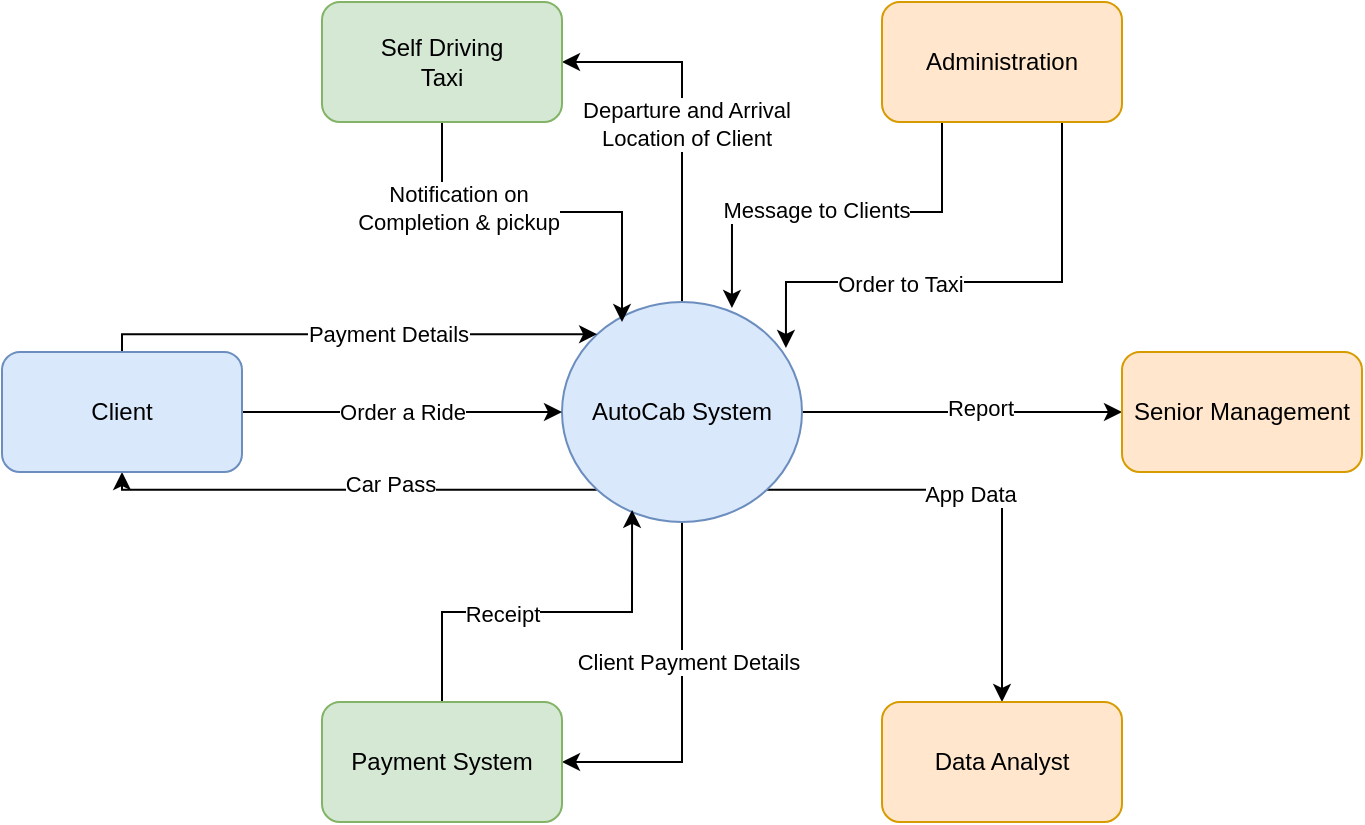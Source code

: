 <mxfile version="20.8.11"><diagram name="Page-1" id="Xw9KYFF9Phboa_WA2jRX"><mxGraphModel dx="968" dy="536" grid="1" gridSize="10" guides="1" tooltips="1" connect="1" arrows="1" fold="1" page="1" pageScale="1" pageWidth="850" pageHeight="1100" math="0" shadow="0"><root><mxCell id="0"/><mxCell id="1" parent="0"/><mxCell id="uM_WFT85AHZ1FUa-koW--15" style="edgeStyle=orthogonalEdgeStyle;rounded=0;orthogonalLoop=1;jettySize=auto;html=1;exitX=0;exitY=1;exitDx=0;exitDy=0;entryX=0.5;entryY=1;entryDx=0;entryDy=0;" edge="1" parent="1" source="uM_WFT85AHZ1FUa-koW--1" target="uM_WFT85AHZ1FUa-koW--2"><mxGeometry relative="1" as="geometry"><Array as="points"><mxPoint x="160" y="484"/></Array></mxGeometry></mxCell><mxCell id="uM_WFT85AHZ1FUa-koW--16" value="Car Pass" style="edgeLabel;html=1;align=center;verticalAlign=middle;resizable=0;points=[];" vertex="1" connectable="0" parent="uM_WFT85AHZ1FUa-koW--15"><mxGeometry x="-0.16" y="-3" relative="1" as="geometry"><mxPoint as="offset"/></mxGeometry></mxCell><mxCell id="uM_WFT85AHZ1FUa-koW--17" style="edgeStyle=orthogonalEdgeStyle;rounded=0;orthogonalLoop=1;jettySize=auto;html=1;exitX=0.5;exitY=0;exitDx=0;exitDy=0;entryX=1;entryY=0.5;entryDx=0;entryDy=0;" edge="1" parent="1" source="uM_WFT85AHZ1FUa-koW--1" target="uM_WFT85AHZ1FUa-koW--3"><mxGeometry relative="1" as="geometry"/></mxCell><mxCell id="uM_WFT85AHZ1FUa-koW--18" value="&lt;div&gt;Departure and Arrival&lt;/div&gt;&lt;div&gt;Location of Client&lt;/div&gt;" style="edgeLabel;html=1;align=center;verticalAlign=middle;resizable=0;points=[];" vertex="1" connectable="0" parent="uM_WFT85AHZ1FUa-koW--17"><mxGeometry x="-0.011" y="-2" relative="1" as="geometry"><mxPoint as="offset"/></mxGeometry></mxCell><mxCell id="uM_WFT85AHZ1FUa-koW--21" style="edgeStyle=orthogonalEdgeStyle;rounded=0;orthogonalLoop=1;jettySize=auto;html=1;exitX=1;exitY=0.5;exitDx=0;exitDy=0;entryX=0;entryY=0.5;entryDx=0;entryDy=0;" edge="1" parent="1" source="uM_WFT85AHZ1FUa-koW--1" target="uM_WFT85AHZ1FUa-koW--7"><mxGeometry relative="1" as="geometry"/></mxCell><mxCell id="uM_WFT85AHZ1FUa-koW--22" value="Report" style="edgeLabel;html=1;align=center;verticalAlign=middle;resizable=0;points=[];" vertex="1" connectable="0" parent="uM_WFT85AHZ1FUa-koW--21"><mxGeometry x="0.113" y="2" relative="1" as="geometry"><mxPoint as="offset"/></mxGeometry></mxCell><mxCell id="uM_WFT85AHZ1FUa-koW--23" style="edgeStyle=orthogonalEdgeStyle;rounded=0;orthogonalLoop=1;jettySize=auto;html=1;exitX=1;exitY=1;exitDx=0;exitDy=0;" edge="1" parent="1" source="uM_WFT85AHZ1FUa-koW--1" target="uM_WFT85AHZ1FUa-koW--6"><mxGeometry relative="1" as="geometry"/></mxCell><mxCell id="uM_WFT85AHZ1FUa-koW--24" value="App Data" style="edgeLabel;html=1;align=center;verticalAlign=middle;resizable=0;points=[];" vertex="1" connectable="0" parent="uM_WFT85AHZ1FUa-koW--23"><mxGeometry x="-0.092" y="-2" relative="1" as="geometry"><mxPoint as="offset"/></mxGeometry></mxCell><mxCell id="uM_WFT85AHZ1FUa-koW--29" style="edgeStyle=orthogonalEdgeStyle;rounded=0;orthogonalLoop=1;jettySize=auto;html=1;exitX=0.5;exitY=1;exitDx=0;exitDy=0;entryX=1;entryY=0.5;entryDx=0;entryDy=0;" edge="1" parent="1" source="uM_WFT85AHZ1FUa-koW--1" target="uM_WFT85AHZ1FUa-koW--5"><mxGeometry relative="1" as="geometry"><Array as="points"><mxPoint x="440" y="620"/></Array></mxGeometry></mxCell><mxCell id="uM_WFT85AHZ1FUa-koW--30" value="Client Payment Details" style="edgeLabel;html=1;align=center;verticalAlign=middle;resizable=0;points=[];" vertex="1" connectable="0" parent="uM_WFT85AHZ1FUa-koW--29"><mxGeometry x="-0.589" y="3" relative="1" as="geometry"><mxPoint y="33" as="offset"/></mxGeometry></mxCell><mxCell id="uM_WFT85AHZ1FUa-koW--1" value="AutoCab System" style="ellipse;whiteSpace=wrap;html=1;fillColor=#dae8fc;strokeColor=#6c8ebf;" vertex="1" parent="1"><mxGeometry x="380" y="390" width="120" height="110" as="geometry"/></mxCell><mxCell id="uM_WFT85AHZ1FUa-koW--9" value="&lt;div&gt;Order a Ride&lt;/div&gt;" style="edgeStyle=orthogonalEdgeStyle;rounded=0;orthogonalLoop=1;jettySize=auto;html=1;exitX=1;exitY=0.5;exitDx=0;exitDy=0;entryX=0;entryY=0.5;entryDx=0;entryDy=0;align=center;" edge="1" parent="1" source="uM_WFT85AHZ1FUa-koW--2" target="uM_WFT85AHZ1FUa-koW--1"><mxGeometry relative="1" as="geometry"/></mxCell><mxCell id="uM_WFT85AHZ1FUa-koW--13" style="edgeStyle=orthogonalEdgeStyle;rounded=0;orthogonalLoop=1;jettySize=auto;html=1;exitX=0.5;exitY=0;exitDx=0;exitDy=0;entryX=0;entryY=0;entryDx=0;entryDy=0;" edge="1" parent="1" source="uM_WFT85AHZ1FUa-koW--2" target="uM_WFT85AHZ1FUa-koW--1"><mxGeometry relative="1" as="geometry"><Array as="points"><mxPoint x="160" y="406"/></Array></mxGeometry></mxCell><mxCell id="uM_WFT85AHZ1FUa-koW--14" value="Payment Details" style="edgeLabel;html=1;align=center;verticalAlign=middle;resizable=0;points=[];" vertex="1" connectable="0" parent="uM_WFT85AHZ1FUa-koW--13"><mxGeometry x="0.151" relative="1" as="geometry"><mxPoint as="offset"/></mxGeometry></mxCell><mxCell id="uM_WFT85AHZ1FUa-koW--2" value="&lt;div&gt;Client&lt;/div&gt;" style="rounded=1;whiteSpace=wrap;html=1;fillColor=#dae8fc;strokeColor=#6c8ebf;" vertex="1" parent="1"><mxGeometry x="100" y="415" width="120" height="60" as="geometry"/></mxCell><mxCell id="uM_WFT85AHZ1FUa-koW--19" style="edgeStyle=orthogonalEdgeStyle;rounded=0;orthogonalLoop=1;jettySize=auto;html=1;exitX=0.5;exitY=1;exitDx=0;exitDy=0;entryX=0.25;entryY=0.091;entryDx=0;entryDy=0;entryPerimeter=0;" edge="1" parent="1" source="uM_WFT85AHZ1FUa-koW--3" target="uM_WFT85AHZ1FUa-koW--1"><mxGeometry relative="1" as="geometry"/></mxCell><mxCell id="uM_WFT85AHZ1FUa-koW--20" value="&lt;div&gt;Notification on &lt;br&gt;&lt;/div&gt;&lt;div&gt;Completion &amp;amp; pickup&lt;br&gt;&lt;/div&gt;" style="edgeLabel;html=1;align=center;verticalAlign=middle;resizable=0;points=[];" vertex="1" connectable="0" parent="uM_WFT85AHZ1FUa-koW--19"><mxGeometry x="-0.442" y="2" relative="1" as="geometry"><mxPoint as="offset"/></mxGeometry></mxCell><mxCell id="uM_WFT85AHZ1FUa-koW--3" value="&lt;div&gt;Self Driving&lt;/div&gt;&lt;div&gt;Taxi&lt;br&gt;&lt;/div&gt;" style="rounded=1;whiteSpace=wrap;html=1;fillColor=#d5e8d4;strokeColor=#82b366;" vertex="1" parent="1"><mxGeometry x="260" y="240" width="120" height="60" as="geometry"/></mxCell><mxCell id="uM_WFT85AHZ1FUa-koW--25" style="edgeStyle=orthogonalEdgeStyle;rounded=0;orthogonalLoop=1;jettySize=auto;html=1;exitX=0.25;exitY=1;exitDx=0;exitDy=0;entryX=0.708;entryY=0.027;entryDx=0;entryDy=0;entryPerimeter=0;" edge="1" parent="1" source="uM_WFT85AHZ1FUa-koW--4" target="uM_WFT85AHZ1FUa-koW--1"><mxGeometry relative="1" as="geometry"/></mxCell><mxCell id="uM_WFT85AHZ1FUa-koW--26" value="Message to Clients" style="edgeLabel;html=1;align=center;verticalAlign=middle;resizable=0;points=[];" vertex="1" connectable="0" parent="uM_WFT85AHZ1FUa-koW--25"><mxGeometry x="0.091" y="-1" relative="1" as="geometry"><mxPoint as="offset"/></mxGeometry></mxCell><mxCell id="uM_WFT85AHZ1FUa-koW--27" style="edgeStyle=orthogonalEdgeStyle;rounded=0;orthogonalLoop=1;jettySize=auto;html=1;exitX=0.75;exitY=1;exitDx=0;exitDy=0;entryX=0.933;entryY=0.209;entryDx=0;entryDy=0;entryPerimeter=0;" edge="1" parent="1" source="uM_WFT85AHZ1FUa-koW--4" target="uM_WFT85AHZ1FUa-koW--1"><mxGeometry relative="1" as="geometry"><Array as="points"><mxPoint x="630" y="380"/><mxPoint x="492" y="380"/></Array></mxGeometry></mxCell><mxCell id="uM_WFT85AHZ1FUa-koW--28" value="Order to Taxi" style="edgeLabel;html=1;align=center;verticalAlign=middle;resizable=0;points=[];" vertex="1" connectable="0" parent="uM_WFT85AHZ1FUa-koW--27"><mxGeometry x="0.283" y="1" relative="1" as="geometry"><mxPoint as="offset"/></mxGeometry></mxCell><mxCell id="uM_WFT85AHZ1FUa-koW--4" value="&lt;div&gt;Administration&lt;/div&gt;" style="rounded=1;whiteSpace=wrap;html=1;fillColor=#ffe6cc;strokeColor=#d79b00;" vertex="1" parent="1"><mxGeometry x="540" y="240" width="120" height="60" as="geometry"/></mxCell><mxCell id="uM_WFT85AHZ1FUa-koW--31" style="edgeStyle=orthogonalEdgeStyle;rounded=0;orthogonalLoop=1;jettySize=auto;html=1;exitX=0.5;exitY=0;exitDx=0;exitDy=0;entryX=0.292;entryY=0.945;entryDx=0;entryDy=0;entryPerimeter=0;" edge="1" parent="1" source="uM_WFT85AHZ1FUa-koW--5" target="uM_WFT85AHZ1FUa-koW--1"><mxGeometry relative="1" as="geometry"/></mxCell><mxCell id="uM_WFT85AHZ1FUa-koW--32" value="Receipt" style="edgeLabel;html=1;align=center;verticalAlign=middle;resizable=0;points=[];" vertex="1" connectable="0" parent="uM_WFT85AHZ1FUa-koW--31"><mxGeometry x="-0.215" y="-1" relative="1" as="geometry"><mxPoint as="offset"/></mxGeometry></mxCell><mxCell id="uM_WFT85AHZ1FUa-koW--5" value="Payment System" style="rounded=1;whiteSpace=wrap;html=1;fillColor=#d5e8d4;strokeColor=#82b366;" vertex="1" parent="1"><mxGeometry x="260" y="590" width="120" height="60" as="geometry"/></mxCell><mxCell id="uM_WFT85AHZ1FUa-koW--6" value="Data Analyst" style="rounded=1;whiteSpace=wrap;html=1;fillColor=#ffe6cc;strokeColor=#d79b00;" vertex="1" parent="1"><mxGeometry x="540" y="590" width="120" height="60" as="geometry"/></mxCell><mxCell id="uM_WFT85AHZ1FUa-koW--7" value="Senior Management" style="rounded=1;whiteSpace=wrap;html=1;fillColor=#ffe6cc;strokeColor=#d79b00;" vertex="1" parent="1"><mxGeometry x="660" y="415" width="120" height="60" as="geometry"/></mxCell></root></mxGraphModel></diagram></mxfile>